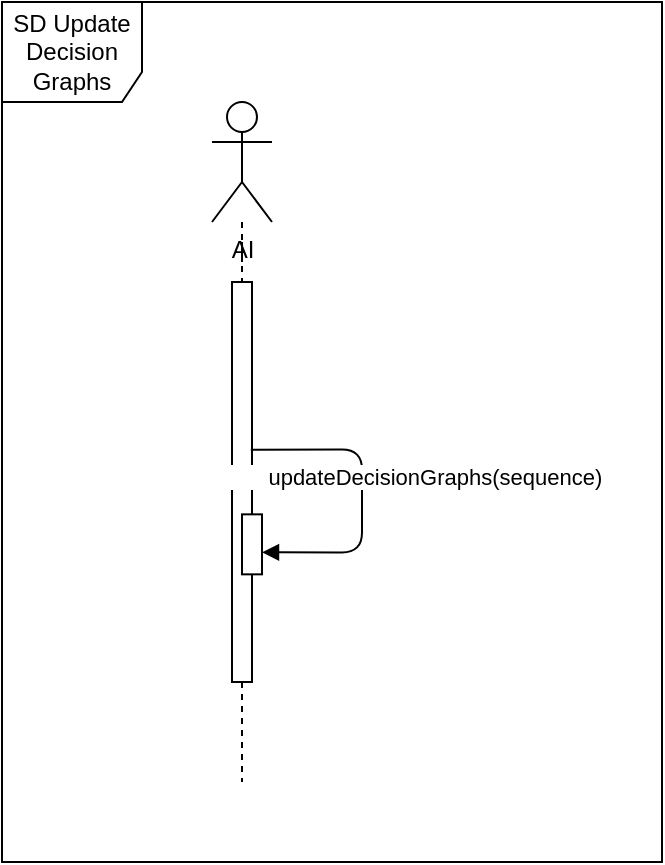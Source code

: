 <mxfile version="20.8.16" type="device"><diagram name="Page-1" id="VSAC8ASidLT3exvGETGV"><mxGraphModel dx="1900" dy="669" grid="1" gridSize="10" guides="1" tooltips="1" connect="1" arrows="1" fold="1" page="1" pageScale="1" pageWidth="850" pageHeight="1100" math="0" shadow="0"><root><mxCell id="0"/><mxCell id="1" parent="0"/><mxCell id="iAqxrHJGDTOpspCH3VZB-6" value="SD Update Decision Graphs" style="shape=umlFrame;whiteSpace=wrap;html=1;width=70;height=50;" vertex="1" parent="1"><mxGeometry x="-20" y="580" width="330" height="430" as="geometry"/></mxCell><mxCell id="iAqxrHJGDTOpspCH3VZB-7" style="edgeStyle=orthogonalEdgeStyle;rounded=0;orthogonalLoop=1;jettySize=auto;html=1;endArrow=none;endFill=0;dashed=1;" edge="1" parent="1" source="iAqxrHJGDTOpspCH3VZB-8" target="iAqxrHJGDTOpspCH3VZB-12"><mxGeometry relative="1" as="geometry"/></mxCell><mxCell id="iAqxrHJGDTOpspCH3VZB-8" value="AI" style="shape=umlActor;verticalLabelPosition=bottom;verticalAlign=top;html=1;outlineConnect=0;" vertex="1" parent="1"><mxGeometry x="85" y="630" width="30" height="60" as="geometry"/></mxCell><mxCell id="iAqxrHJGDTOpspCH3VZB-9" style="edgeStyle=orthogonalEdgeStyle;rounded=0;orthogonalLoop=1;jettySize=auto;html=1;dashed=1;endArrow=none;endFill=0;" edge="1" parent="1" source="iAqxrHJGDTOpspCH3VZB-12"><mxGeometry relative="1" as="geometry"><mxPoint x="100" y="970.0" as="targetPoint"/></mxGeometry></mxCell><mxCell id="iAqxrHJGDTOpspCH3VZB-12" value="" style="points=[];perimeter=orthogonalPerimeter;rounded=0;shadow=0;strokeWidth=1;" vertex="1" parent="1"><mxGeometry x="95" y="720" width="10" height="200" as="geometry"/></mxCell><mxCell id="iAqxrHJGDTOpspCH3VZB-34" value="                        updateDecisionGraphs(sequence)" style="verticalAlign=bottom;endArrow=block;shadow=0;strokeWidth=1;edgeStyle=orthogonalEdgeStyle;exitX=0.94;exitY=0.093;exitDx=0;exitDy=0;exitPerimeter=0;" edge="1" parent="1"><mxGeometry relative="1" as="geometry"><mxPoint x="104.4" y="803.84" as="sourcePoint"/><mxPoint x="110" y="855.17" as="targetPoint"/><Array as="points"><mxPoint x="160" y="804.17"/><mxPoint x="160" y="855.17"/></Array></mxGeometry></mxCell><mxCell id="iAqxrHJGDTOpspCH3VZB-35" value="" style="points=[];perimeter=orthogonalPerimeter;rounded=0;shadow=0;strokeWidth=1;" vertex="1" parent="1"><mxGeometry x="100" y="836.17" width="10" height="30" as="geometry"/></mxCell></root></mxGraphModel></diagram></mxfile>